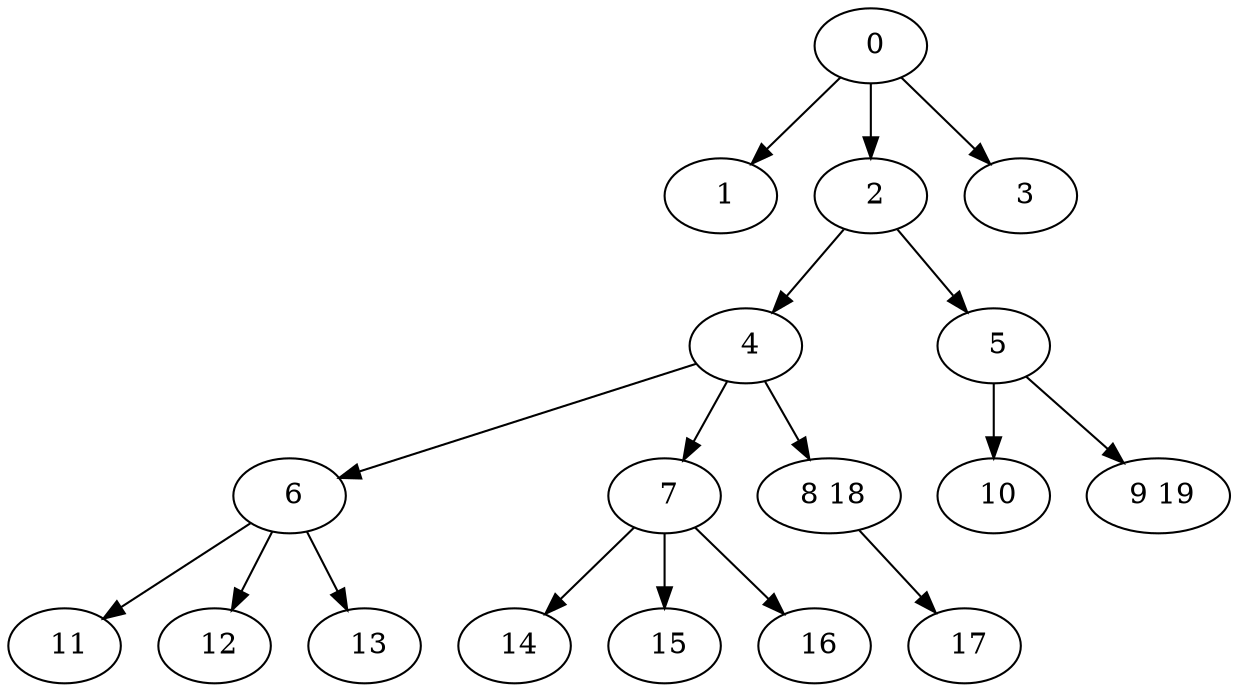 digraph mytree {
" 0" -> " 1";
" 0" -> " 2";
" 0" -> " 3";
" 1";
" 2" -> " 4";
" 2" -> " 5";
" 3";
" 4" -> " 6";
" 4" -> " 7";
" 4" -> " 8 18";
" 5" -> " 10";
" 5" -> " 9 19";
" 6" -> " 11";
" 6" -> " 12";
" 6" -> " 13";
" 7" -> " 14";
" 7" -> " 15";
" 7" -> " 16";
" 8 18" -> " 17";
" 10";
" 11";
" 12";
" 13";
" 14";
" 15";
" 16";
" 17";
" 9 19";
}
